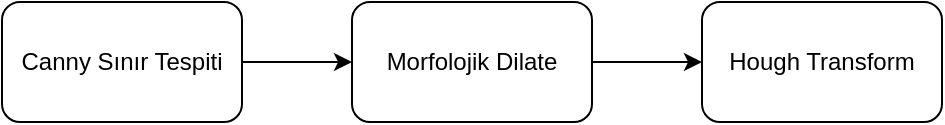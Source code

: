 <mxfile version="20.7.4" type="device"><diagram id="8hsnnjn2jNiSOBYPIT7l" name="Page-1"><mxGraphModel dx="1050" dy="621" grid="1" gridSize="10" guides="1" tooltips="1" connect="1" arrows="1" fold="1" page="1" pageScale="1" pageWidth="850" pageHeight="1100" math="0" shadow="0"><root><mxCell id="0"/><mxCell id="1" parent="0"/><mxCell id="i51FwcCGEuSie12fb5Ox-3" value="" style="edgeStyle=orthogonalEdgeStyle;rounded=0;orthogonalLoop=1;jettySize=auto;html=1;" parent="1" source="i51FwcCGEuSie12fb5Ox-1" target="i51FwcCGEuSie12fb5Ox-2" edge="1"><mxGeometry relative="1" as="geometry"/></mxCell><mxCell id="i51FwcCGEuSie12fb5Ox-1" value="Canny Sınır Tespiti" style="rounded=1;whiteSpace=wrap;html=1;" parent="1" vertex="1"><mxGeometry x="190" y="170" width="120" height="60" as="geometry"/></mxCell><mxCell id="i51FwcCGEuSie12fb5Ox-5" value="" style="edgeStyle=orthogonalEdgeStyle;rounded=0;orthogonalLoop=1;jettySize=auto;html=1;" parent="1" source="i51FwcCGEuSie12fb5Ox-2" target="i51FwcCGEuSie12fb5Ox-4" edge="1"><mxGeometry relative="1" as="geometry"/></mxCell><mxCell id="i51FwcCGEuSie12fb5Ox-2" value="Morfolojik Dilate" style="rounded=1;whiteSpace=wrap;html=1;" parent="1" vertex="1"><mxGeometry x="365" y="170" width="120" height="60" as="geometry"/></mxCell><mxCell id="i51FwcCGEuSie12fb5Ox-4" value="Hough Transform" style="rounded=1;whiteSpace=wrap;html=1;" parent="1" vertex="1"><mxGeometry x="540" y="170" width="120" height="60" as="geometry"/></mxCell></root></mxGraphModel></diagram></mxfile>